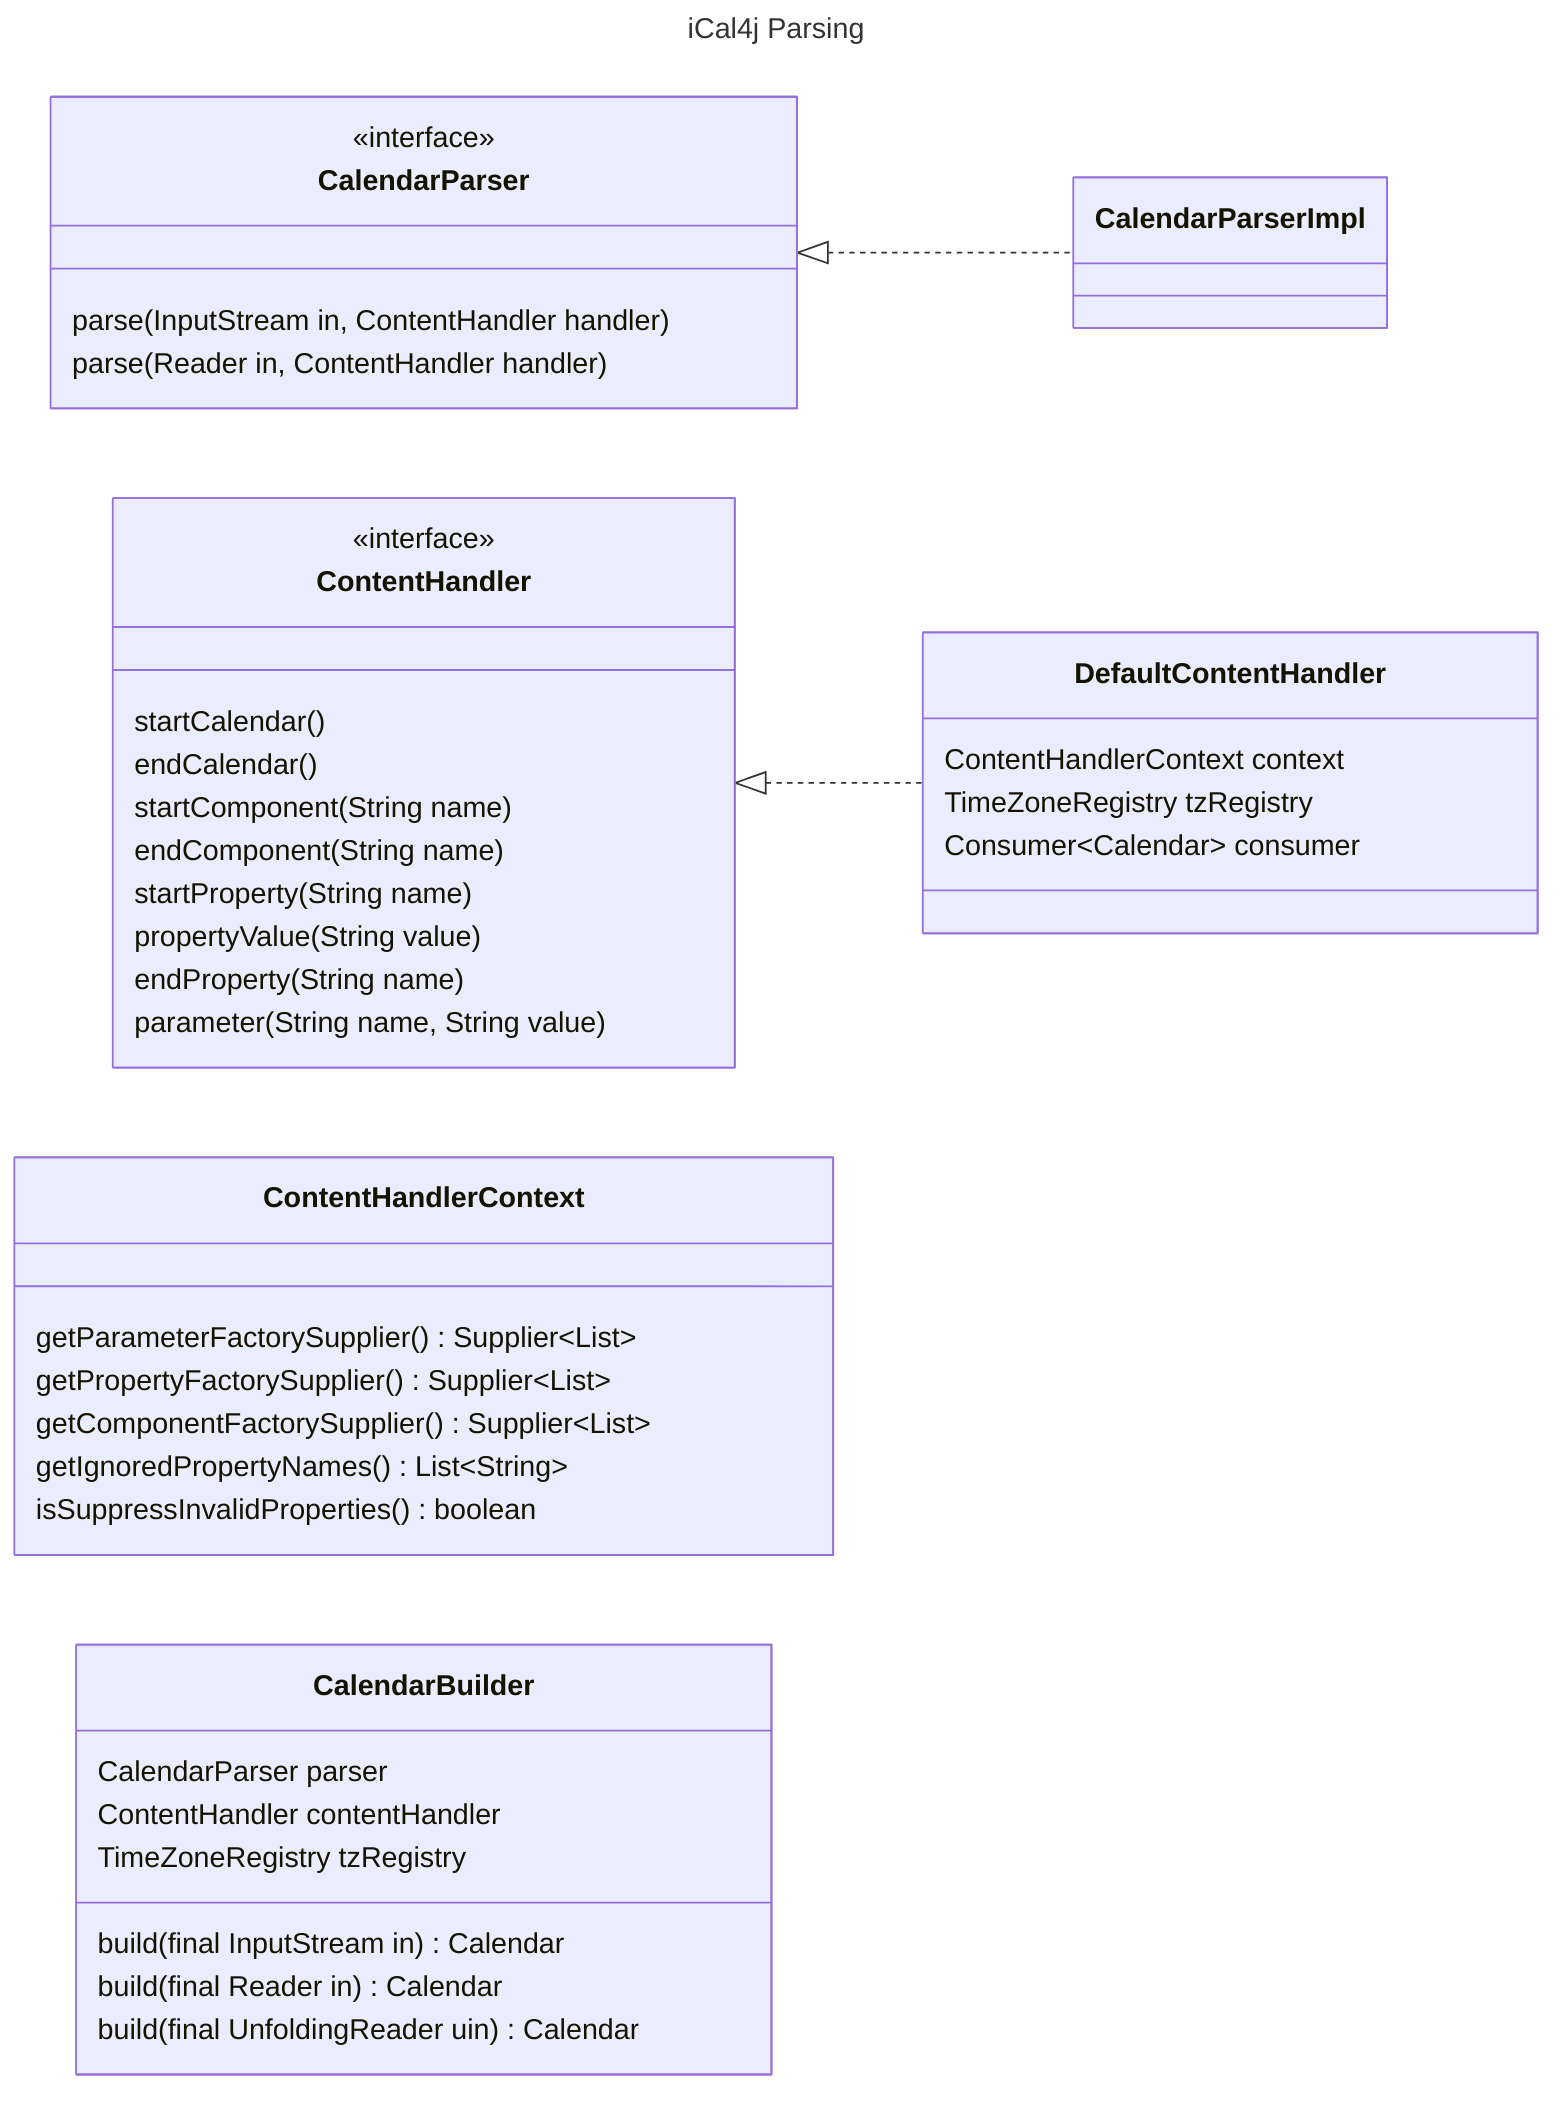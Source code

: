 ---
title: iCal4j Parsing
---
classDiagram
    direction LR

    class CalendarParser
    <<interface>> CalendarParser
    CalendarParser: parse(InputStream in, ContentHandler handler)
    CalendarParser: parse(Reader in, ContentHandler handler)

    class CalendarParserImpl

    class ContentHandler
    <<interface>> ContentHandler
    ContentHandler: startCalendar()
    ContentHandler: endCalendar()
    ContentHandler: startComponent(String name)
    ContentHandler: endComponent(String name)
    ContentHandler: startProperty(String name)
    ContentHandler: propertyValue(String value)
    ContentHandler: endProperty(String name)
    ContentHandler: parameter(String name, String value)

    class DefaultContentHandler
    DefaultContentHandler: ContentHandlerContext context
    DefaultContentHandler: TimeZoneRegistry tzRegistry
    DefaultContentHandler: Consumer~Calendar~ consumer

    class ContentHandlerContext
    ContentHandlerContext: getParameterFactorySupplier() Supplier~List~
    ContentHandlerContext: getPropertyFactorySupplier() Supplier~List~
    ContentHandlerContext: getComponentFactorySupplier() Supplier~List~
    ContentHandlerContext: getIgnoredPropertyNames() List~String~
    ContentHandlerContext: isSuppressInvalidProperties() boolean

    class CalendarBuilder
    CalendarBuilder: CalendarParser parser
    CalendarBuilder: ContentHandler contentHandler
    CalendarBuilder: TimeZoneRegistry tzRegistry
    CalendarBuilder: build(final InputStream in) Calendar
    CalendarBuilder: build(final Reader in) Calendar
    CalendarBuilder: build(final UnfoldingReader uin) Calendar

    CalendarParser <|.. CalendarParserImpl

    ContentHandler <|.. DefaultContentHandler